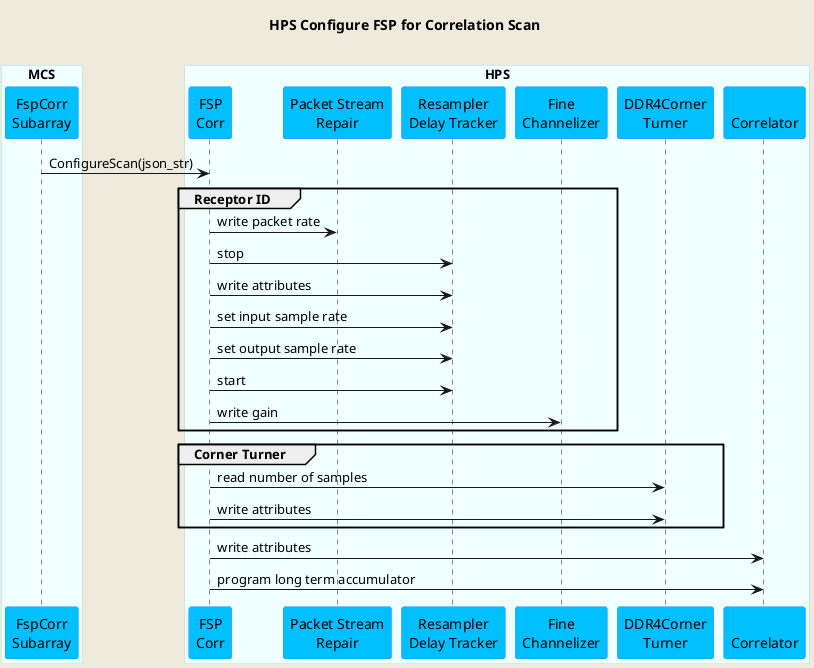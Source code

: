 @startuml
'https://plantuml.com/sequence-diagram

skinparam backgroundColor #EEEBDC
skinparam sequence {
ParticipantBorderColor DodgerBlue
ParticipantBackgroundColor DeepSkyBlue
ActorBorderColor DarkGreen
ActorBackgroundColor Green
BoxBorderColor LightBlue
BoxBackgroundColor #F0FFFF
}

title HPS Configure FSP for Correlation Scan\n

box "MCS"
participant "FspCorr\nSubarray" as fspcorr
end box

box "HPS"
participant "FSP\nCorr" as hpsfspcorr
participant "Packet Stream\nRepair" as psr
participant "Resampler\nDelay Tracker" as rdt
participant "Fine\nChannelizer" as channelizer
participant "DDR4Corner\nTurner" as dct
participant "\nCorrelator" as correlator
end box

fspcorr     -> hpsfspcorr   : ConfigureScan(json_str)

group Receptor ID
hpsfspcorr  -> psr         : write packet rate
hpsfspcorr  -> rdt         : stop
hpsfspcorr  -> rdt         : write attributes
hpsfspcorr  -> rdt         : set input sample rate
hpsfspcorr  -> rdt         : set output sample rate
hpsfspcorr  -> rdt         : start
hpsfspcorr  -> channelizer : write gain
end group

group Corner Turner
hpsfspcorr -> dct : read number of samples
hpsfspcorr -> dct : write attributes
end group

hpsfspcorr -> correlator : write attributes
hpsfspcorr -> correlator : program long term accumulator

@enduml